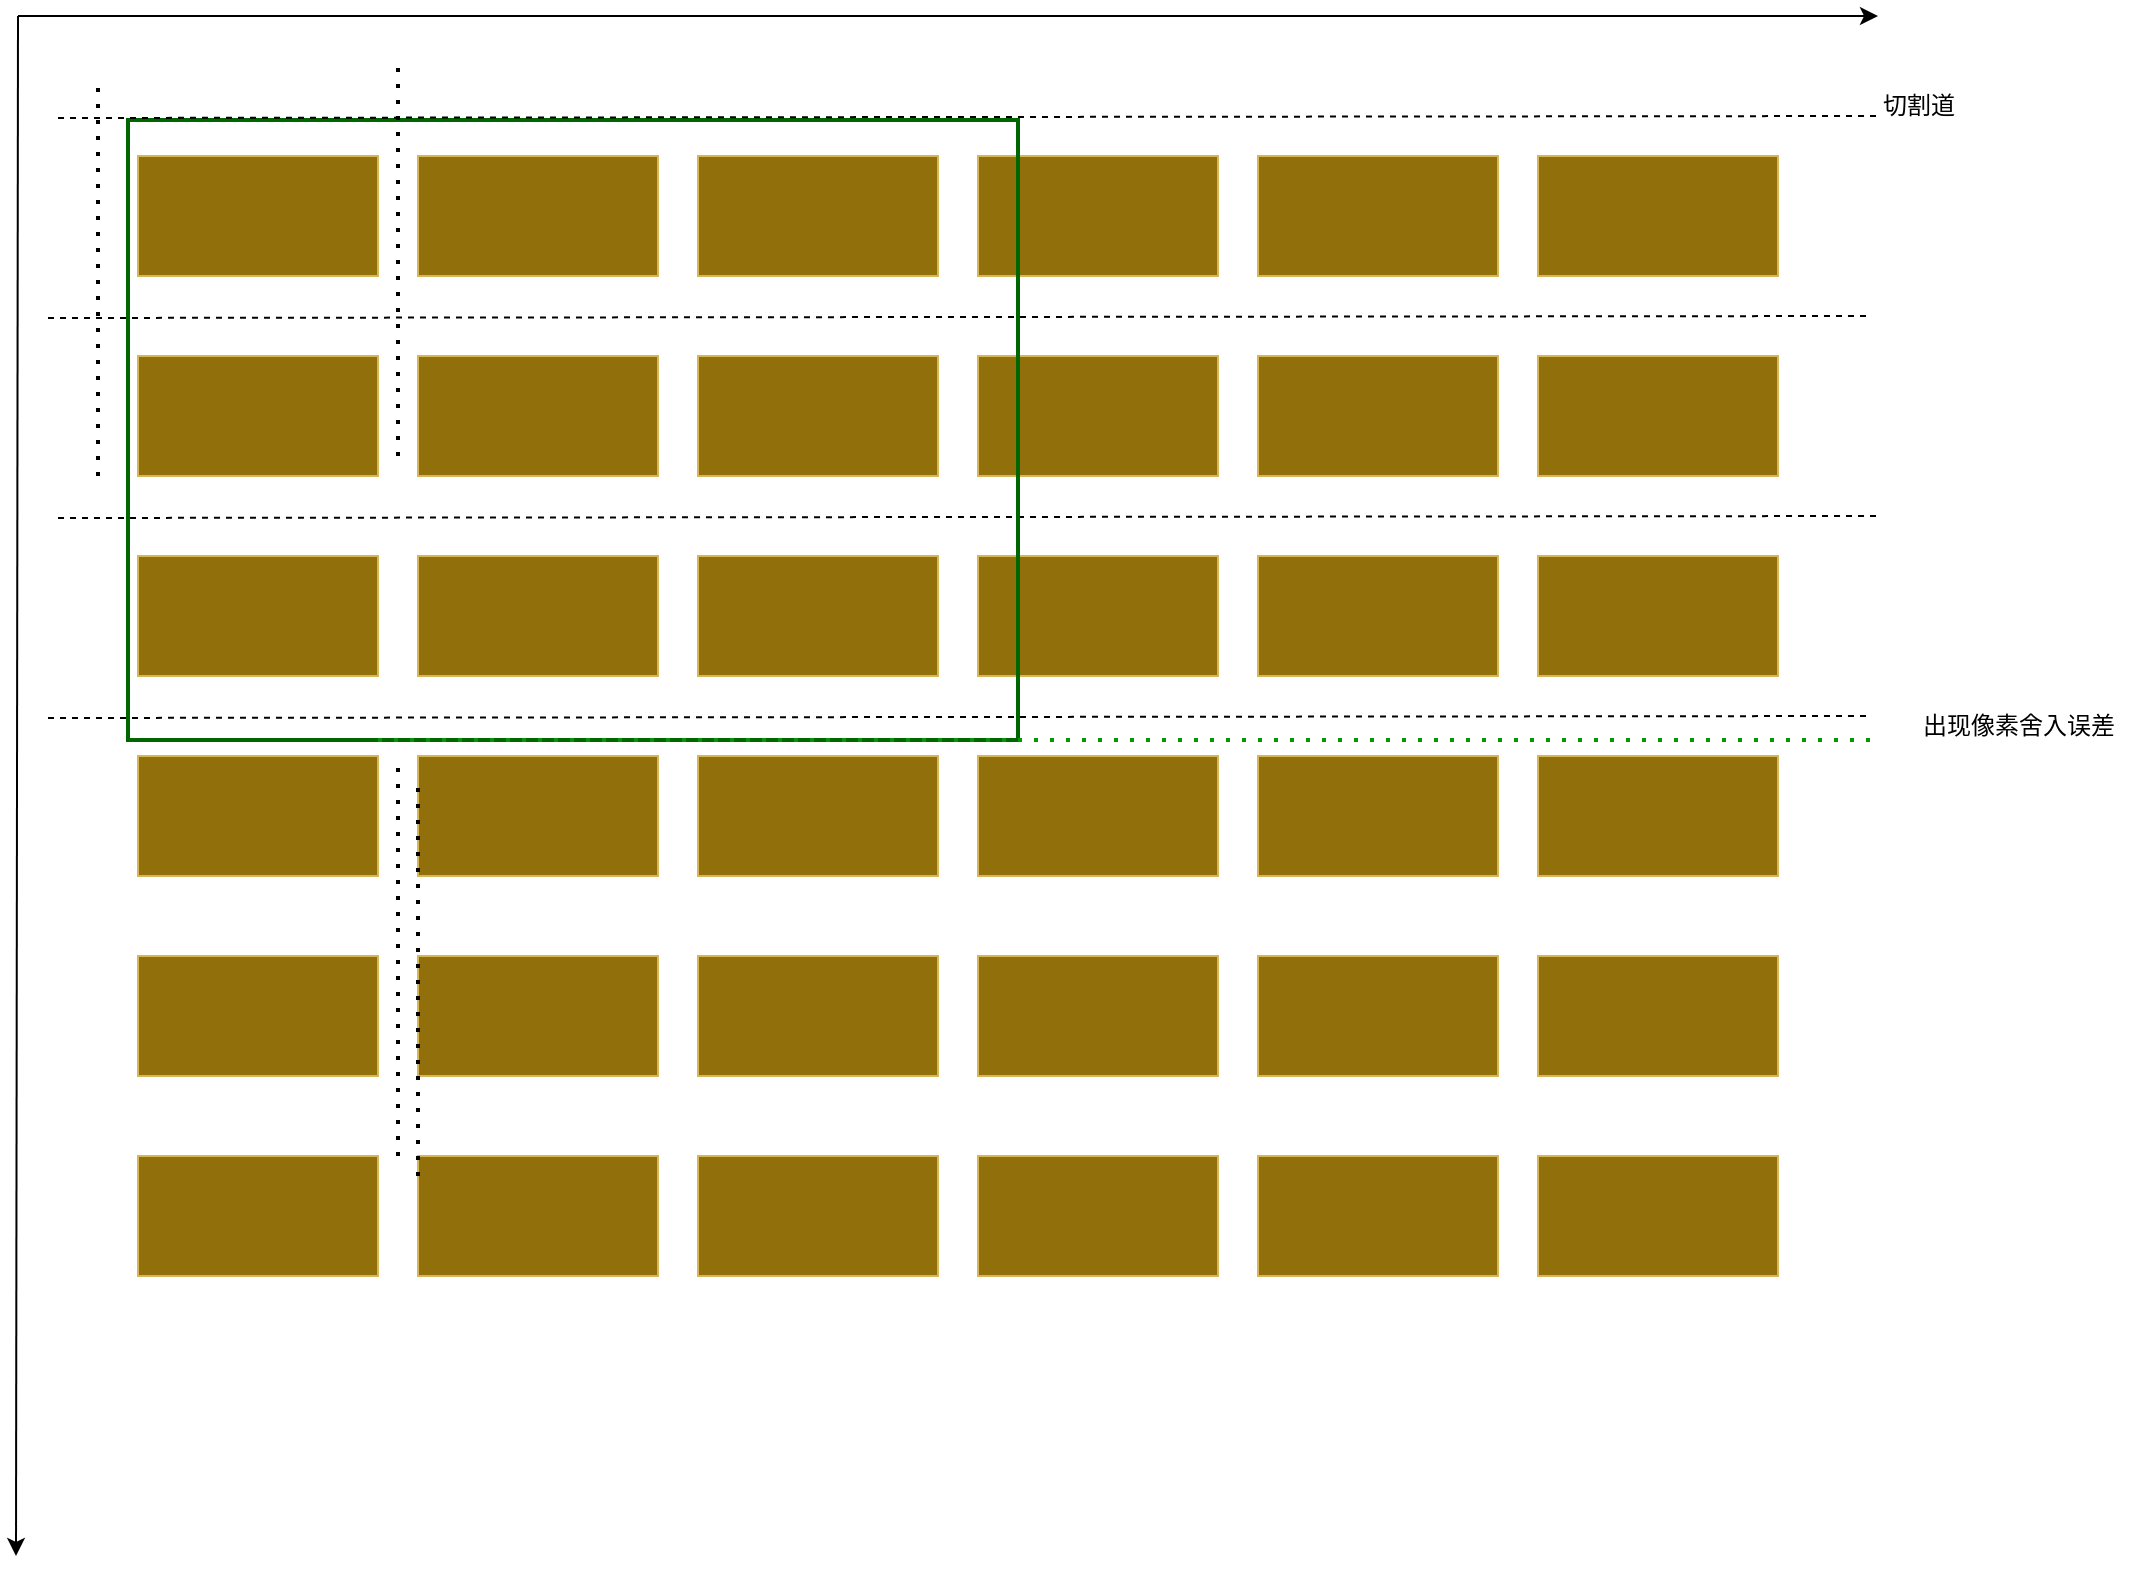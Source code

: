 <mxfile version="24.5.5" type="github">
  <diagram name="第 1 页" id="S85ZerrEzWoBYQ2yGarr">
    <mxGraphModel dx="1631" dy="884" grid="1" gridSize="10" guides="1" tooltips="1" connect="1" arrows="1" fold="1" page="1" pageScale="1" pageWidth="827" pageHeight="1169" math="0" shadow="0">
      <root>
        <mxCell id="0" />
        <mxCell id="1" parent="0" />
        <mxCell id="85RPJdIF8Ax41SNlbjqJ-44" value="" style="group;movable=0;resizable=0;rotatable=0;deletable=0;editable=0;locked=1;connectable=0;" parent="1" vertex="1" connectable="0">
          <mxGeometry x="70" y="680" width="820" height="60" as="geometry" />
        </mxCell>
        <mxCell id="85RPJdIF8Ax41SNlbjqJ-2" value="" style="rounded=0;whiteSpace=wrap;html=1;fillColor=#91700C;strokeColor=#d6b656;movable=0;resizable=0;rotatable=0;deletable=0;editable=0;locked=1;connectable=0;" parent="85RPJdIF8Ax41SNlbjqJ-44" vertex="1">
          <mxGeometry width="120" height="60" as="geometry" />
        </mxCell>
        <mxCell id="85RPJdIF8Ax41SNlbjqJ-5" value="" style="rounded=0;whiteSpace=wrap;html=1;fillColor=#91700C;strokeColor=#d6b656;movable=0;resizable=0;rotatable=0;deletable=0;editable=0;locked=1;connectable=0;" parent="85RPJdIF8Ax41SNlbjqJ-44" vertex="1">
          <mxGeometry x="140" width="120" height="60" as="geometry" />
        </mxCell>
        <mxCell id="85RPJdIF8Ax41SNlbjqJ-10" value="" style="rounded=0;whiteSpace=wrap;html=1;fillColor=#91700C;strokeColor=#d6b656;movable=0;resizable=0;rotatable=0;deletable=0;editable=0;locked=1;connectable=0;" parent="85RPJdIF8Ax41SNlbjqJ-44" vertex="1">
          <mxGeometry x="280" width="120" height="60" as="geometry" />
        </mxCell>
        <mxCell id="85RPJdIF8Ax41SNlbjqJ-14" value="" style="rounded=0;whiteSpace=wrap;html=1;fillColor=#91700C;strokeColor=#d6b656;movable=0;resizable=0;rotatable=0;deletable=0;editable=0;locked=1;connectable=0;" parent="85RPJdIF8Ax41SNlbjqJ-44" vertex="1">
          <mxGeometry x="420" width="120" height="60" as="geometry" />
        </mxCell>
        <mxCell id="85RPJdIF8Ax41SNlbjqJ-15" value="" style="rounded=0;whiteSpace=wrap;html=1;fillColor=#91700C;strokeColor=#d6b656;movable=0;resizable=0;rotatable=0;deletable=0;editable=0;locked=1;connectable=0;" parent="85RPJdIF8Ax41SNlbjqJ-44" vertex="1">
          <mxGeometry x="560" width="120" height="60" as="geometry" />
        </mxCell>
        <mxCell id="85RPJdIF8Ax41SNlbjqJ-16" value="" style="rounded=0;whiteSpace=wrap;html=1;fillColor=#91700C;strokeColor=#d6b656;movable=0;resizable=0;rotatable=0;deletable=0;editable=0;locked=1;connectable=0;" parent="85RPJdIF8Ax41SNlbjqJ-44" vertex="1">
          <mxGeometry x="700" width="120" height="60" as="geometry" />
        </mxCell>
        <mxCell id="85RPJdIF8Ax41SNlbjqJ-45" value="" style="group;movable=0;resizable=0;rotatable=0;deletable=0;editable=0;locked=1;connectable=0;" parent="1" vertex="1" connectable="0">
          <mxGeometry x="70" y="780" width="820" height="60" as="geometry" />
        </mxCell>
        <mxCell id="85RPJdIF8Ax41SNlbjqJ-46" value="" style="rounded=0;whiteSpace=wrap;html=1;fillColor=#91700C;strokeColor=#d6b656;movable=0;resizable=0;rotatable=0;deletable=0;editable=0;locked=1;connectable=0;" parent="85RPJdIF8Ax41SNlbjqJ-45" vertex="1">
          <mxGeometry width="120" height="60" as="geometry" />
        </mxCell>
        <mxCell id="85RPJdIF8Ax41SNlbjqJ-47" value="" style="rounded=0;whiteSpace=wrap;html=1;fillColor=#91700C;strokeColor=#d6b656;movable=0;resizable=0;rotatable=0;deletable=0;editable=0;locked=1;connectable=0;" parent="85RPJdIF8Ax41SNlbjqJ-45" vertex="1">
          <mxGeometry x="140" width="120" height="60" as="geometry" />
        </mxCell>
        <mxCell id="85RPJdIF8Ax41SNlbjqJ-48" value="" style="rounded=0;whiteSpace=wrap;html=1;fillColor=#91700C;strokeColor=#d6b656;movable=0;resizable=0;rotatable=0;deletable=0;editable=0;locked=1;connectable=0;" parent="85RPJdIF8Ax41SNlbjqJ-45" vertex="1">
          <mxGeometry x="280" width="120" height="60" as="geometry" />
        </mxCell>
        <mxCell id="85RPJdIF8Ax41SNlbjqJ-49" value="" style="rounded=0;whiteSpace=wrap;html=1;fillColor=#91700C;strokeColor=#d6b656;movable=0;resizable=0;rotatable=0;deletable=0;editable=0;locked=1;connectable=0;" parent="85RPJdIF8Ax41SNlbjqJ-45" vertex="1">
          <mxGeometry x="420" width="120" height="60" as="geometry" />
        </mxCell>
        <mxCell id="85RPJdIF8Ax41SNlbjqJ-50" value="" style="rounded=0;whiteSpace=wrap;html=1;fillColor=#91700C;strokeColor=#d6b656;movable=0;resizable=0;rotatable=0;deletable=0;editable=0;locked=1;connectable=0;" parent="85RPJdIF8Ax41SNlbjqJ-45" vertex="1">
          <mxGeometry x="560" width="120" height="60" as="geometry" />
        </mxCell>
        <mxCell id="85RPJdIF8Ax41SNlbjqJ-51" value="" style="rounded=0;whiteSpace=wrap;html=1;fillColor=#91700C;strokeColor=#d6b656;movable=0;resizable=0;rotatable=0;deletable=0;editable=0;locked=1;connectable=0;" parent="85RPJdIF8Ax41SNlbjqJ-45" vertex="1">
          <mxGeometry x="700" width="120" height="60" as="geometry" />
        </mxCell>
        <mxCell id="85RPJdIF8Ax41SNlbjqJ-52" value="" style="group;movable=0;resizable=0;rotatable=0;deletable=0;editable=0;locked=1;connectable=0;" parent="1" vertex="1" connectable="0">
          <mxGeometry x="70" y="880" width="820" height="90" as="geometry" />
        </mxCell>
        <mxCell id="85RPJdIF8Ax41SNlbjqJ-53" value="" style="rounded=0;whiteSpace=wrap;html=1;fillColor=#91700C;strokeColor=#d6b656;movable=0;resizable=0;rotatable=0;deletable=0;editable=0;locked=1;connectable=0;" parent="85RPJdIF8Ax41SNlbjqJ-52" vertex="1">
          <mxGeometry width="120" height="60" as="geometry" />
        </mxCell>
        <mxCell id="85RPJdIF8Ax41SNlbjqJ-54" value="" style="rounded=0;whiteSpace=wrap;html=1;fillColor=#91700C;strokeColor=#d6b656;movable=0;resizable=0;rotatable=0;deletable=0;editable=0;locked=1;connectable=0;" parent="85RPJdIF8Ax41SNlbjqJ-52" vertex="1">
          <mxGeometry x="140" width="120" height="60" as="geometry" />
        </mxCell>
        <mxCell id="85RPJdIF8Ax41SNlbjqJ-55" value="" style="rounded=0;whiteSpace=wrap;html=1;fillColor=#91700C;strokeColor=#d6b656;movable=0;resizable=0;rotatable=0;deletable=0;editable=0;locked=1;connectable=0;" parent="85RPJdIF8Ax41SNlbjqJ-52" vertex="1">
          <mxGeometry x="280" width="120" height="60" as="geometry" />
        </mxCell>
        <mxCell id="85RPJdIF8Ax41SNlbjqJ-56" value="" style="rounded=0;whiteSpace=wrap;html=1;fillColor=#91700C;strokeColor=#d6b656;movable=0;resizable=0;rotatable=0;deletable=0;editable=0;locked=1;connectable=0;" parent="85RPJdIF8Ax41SNlbjqJ-52" vertex="1">
          <mxGeometry x="420" width="120" height="60" as="geometry" />
        </mxCell>
        <mxCell id="85RPJdIF8Ax41SNlbjqJ-57" value="" style="rounded=0;whiteSpace=wrap;html=1;fillColor=#91700C;strokeColor=#d6b656;movable=0;resizable=0;rotatable=0;deletable=0;editable=0;locked=1;connectable=0;" parent="85RPJdIF8Ax41SNlbjqJ-52" vertex="1">
          <mxGeometry x="560" width="120" height="60" as="geometry" />
        </mxCell>
        <mxCell id="85RPJdIF8Ax41SNlbjqJ-58" value="" style="rounded=0;whiteSpace=wrap;html=1;fillColor=#91700C;strokeColor=#d6b656;movable=0;resizable=0;rotatable=0;deletable=0;editable=0;locked=1;connectable=0;" parent="85RPJdIF8Ax41SNlbjqJ-52" vertex="1">
          <mxGeometry x="700" width="120" height="60" as="geometry" />
        </mxCell>
        <mxCell id="85RPJdIF8Ax41SNlbjqJ-59" value="" style="group;movable=0;resizable=0;rotatable=0;deletable=0;editable=0;locked=1;connectable=0;" parent="1" vertex="1" connectable="0">
          <mxGeometry x="70" y="980" width="820" height="60" as="geometry" />
        </mxCell>
        <mxCell id="85RPJdIF8Ax41SNlbjqJ-60" value="" style="rounded=0;whiteSpace=wrap;html=1;fillColor=#91700C;strokeColor=#d6b656;movable=0;resizable=0;rotatable=0;deletable=0;editable=0;locked=1;connectable=0;" parent="85RPJdIF8Ax41SNlbjqJ-59" vertex="1">
          <mxGeometry width="120" height="60" as="geometry" />
        </mxCell>
        <mxCell id="85RPJdIF8Ax41SNlbjqJ-61" value="" style="rounded=0;whiteSpace=wrap;html=1;fillColor=#91700C;strokeColor=#d6b656;movable=0;resizable=0;rotatable=0;deletable=0;editable=0;locked=1;connectable=0;" parent="85RPJdIF8Ax41SNlbjqJ-59" vertex="1">
          <mxGeometry x="140" width="120" height="60" as="geometry" />
        </mxCell>
        <mxCell id="85RPJdIF8Ax41SNlbjqJ-62" value="" style="rounded=0;whiteSpace=wrap;html=1;fillColor=#91700C;strokeColor=#d6b656;movable=0;resizable=0;rotatable=0;deletable=0;editable=0;locked=1;connectable=0;" parent="85RPJdIF8Ax41SNlbjqJ-59" vertex="1">
          <mxGeometry x="280" width="120" height="60" as="geometry" />
        </mxCell>
        <mxCell id="85RPJdIF8Ax41SNlbjqJ-63" value="" style="rounded=0;whiteSpace=wrap;html=1;fillColor=#91700C;strokeColor=#d6b656;movable=0;resizable=0;rotatable=0;deletable=0;editable=0;locked=1;connectable=0;" parent="85RPJdIF8Ax41SNlbjqJ-59" vertex="1">
          <mxGeometry x="420" width="120" height="60" as="geometry" />
        </mxCell>
        <mxCell id="85RPJdIF8Ax41SNlbjqJ-64" value="" style="rounded=0;whiteSpace=wrap;html=1;fillColor=#91700C;strokeColor=#d6b656;movable=0;resizable=0;rotatable=0;deletable=0;editable=0;locked=1;connectable=0;" parent="85RPJdIF8Ax41SNlbjqJ-59" vertex="1">
          <mxGeometry x="560" width="120" height="60" as="geometry" />
        </mxCell>
        <mxCell id="85RPJdIF8Ax41SNlbjqJ-65" value="" style="rounded=0;whiteSpace=wrap;html=1;fillColor=#91700C;strokeColor=#d6b656;movable=0;resizable=0;rotatable=0;deletable=0;editable=0;locked=1;connectable=0;" parent="85RPJdIF8Ax41SNlbjqJ-59" vertex="1">
          <mxGeometry x="700" width="120" height="60" as="geometry" />
        </mxCell>
        <mxCell id="85RPJdIF8Ax41SNlbjqJ-66" value="" style="group;movable=0;resizable=0;rotatable=0;deletable=0;editable=0;locked=1;connectable=0;" parent="1" vertex="1" connectable="0">
          <mxGeometry x="70" y="1080" width="820" height="60" as="geometry" />
        </mxCell>
        <mxCell id="85RPJdIF8Ax41SNlbjqJ-67" value="" style="rounded=0;whiteSpace=wrap;html=1;fillColor=#91700C;strokeColor=#d6b656;movable=0;resizable=0;rotatable=0;deletable=0;editable=0;locked=1;connectable=0;" parent="85RPJdIF8Ax41SNlbjqJ-66" vertex="1">
          <mxGeometry width="120" height="60" as="geometry" />
        </mxCell>
        <mxCell id="85RPJdIF8Ax41SNlbjqJ-68" value="" style="rounded=0;whiteSpace=wrap;html=1;fillColor=#91700C;strokeColor=#d6b656;movable=0;resizable=0;rotatable=0;deletable=0;editable=0;locked=1;connectable=0;" parent="85RPJdIF8Ax41SNlbjqJ-66" vertex="1">
          <mxGeometry x="140" width="120" height="60" as="geometry" />
        </mxCell>
        <mxCell id="85RPJdIF8Ax41SNlbjqJ-69" value="" style="rounded=0;whiteSpace=wrap;html=1;fillColor=#91700C;strokeColor=#d6b656;movable=0;resizable=0;rotatable=0;deletable=0;editable=0;locked=1;connectable=0;" parent="85RPJdIF8Ax41SNlbjqJ-66" vertex="1">
          <mxGeometry x="280" width="120" height="60" as="geometry" />
        </mxCell>
        <mxCell id="85RPJdIF8Ax41SNlbjqJ-70" value="" style="rounded=0;whiteSpace=wrap;html=1;fillColor=#91700C;strokeColor=#d6b656;movable=0;resizable=0;rotatable=0;deletable=0;editable=0;locked=1;connectable=0;" parent="85RPJdIF8Ax41SNlbjqJ-66" vertex="1">
          <mxGeometry x="420" width="120" height="60" as="geometry" />
        </mxCell>
        <mxCell id="85RPJdIF8Ax41SNlbjqJ-71" value="" style="rounded=0;whiteSpace=wrap;html=1;fillColor=#91700C;strokeColor=#d6b656;movable=0;resizable=0;rotatable=0;deletable=0;editable=0;locked=1;connectable=0;" parent="85RPJdIF8Ax41SNlbjqJ-66" vertex="1">
          <mxGeometry x="560" width="120" height="60" as="geometry" />
        </mxCell>
        <mxCell id="85RPJdIF8Ax41SNlbjqJ-72" value="" style="rounded=0;whiteSpace=wrap;html=1;fillColor=#91700C;strokeColor=#d6b656;movable=0;resizable=0;rotatable=0;deletable=0;editable=0;locked=1;connectable=0;" parent="85RPJdIF8Ax41SNlbjqJ-66" vertex="1">
          <mxGeometry x="700" width="120" height="60" as="geometry" />
        </mxCell>
        <mxCell id="85RPJdIF8Ax41SNlbjqJ-73" value="" style="group;movable=0;resizable=0;rotatable=0;deletable=0;editable=0;locked=1;connectable=0;" parent="1" vertex="1" connectable="0">
          <mxGeometry x="70" y="1180" width="820" height="60" as="geometry" />
        </mxCell>
        <mxCell id="85RPJdIF8Ax41SNlbjqJ-74" value="" style="rounded=0;whiteSpace=wrap;html=1;fillColor=#91700C;strokeColor=#d6b656;movable=0;resizable=0;rotatable=0;deletable=0;editable=0;locked=1;connectable=0;" parent="85RPJdIF8Ax41SNlbjqJ-73" vertex="1">
          <mxGeometry width="120" height="60" as="geometry" />
        </mxCell>
        <mxCell id="85RPJdIF8Ax41SNlbjqJ-75" value="" style="rounded=0;whiteSpace=wrap;html=1;fillColor=#91700C;strokeColor=#d6b656;movable=0;resizable=0;rotatable=0;deletable=0;editable=0;locked=1;connectable=0;" parent="85RPJdIF8Ax41SNlbjqJ-73" vertex="1">
          <mxGeometry x="140" width="120" height="60" as="geometry" />
        </mxCell>
        <mxCell id="85RPJdIF8Ax41SNlbjqJ-76" value="" style="rounded=0;whiteSpace=wrap;html=1;fillColor=#91700C;strokeColor=#d6b656;movable=0;resizable=0;rotatable=0;deletable=0;editable=0;locked=1;connectable=0;" parent="85RPJdIF8Ax41SNlbjqJ-73" vertex="1">
          <mxGeometry x="280" width="120" height="60" as="geometry" />
        </mxCell>
        <mxCell id="85RPJdIF8Ax41SNlbjqJ-77" value="" style="rounded=0;whiteSpace=wrap;html=1;fillColor=#91700C;strokeColor=#d6b656;movable=0;resizable=0;rotatable=0;deletable=0;editable=0;locked=1;connectable=0;" parent="85RPJdIF8Ax41SNlbjqJ-73" vertex="1">
          <mxGeometry x="420" width="120" height="60" as="geometry" />
        </mxCell>
        <mxCell id="85RPJdIF8Ax41SNlbjqJ-78" value="" style="rounded=0;whiteSpace=wrap;html=1;fillColor=#91700C;strokeColor=#d6b656;movable=0;resizable=0;rotatable=0;deletable=0;editable=0;locked=1;connectable=0;" parent="85RPJdIF8Ax41SNlbjqJ-73" vertex="1">
          <mxGeometry x="560" width="120" height="60" as="geometry" />
        </mxCell>
        <mxCell id="85RPJdIF8Ax41SNlbjqJ-79" value="" style="rounded=0;whiteSpace=wrap;html=1;fillColor=#91700C;strokeColor=#d6b656;movable=0;resizable=0;rotatable=0;deletable=0;editable=0;locked=1;connectable=0;" parent="85RPJdIF8Ax41SNlbjqJ-73" vertex="1">
          <mxGeometry x="700" width="120" height="60" as="geometry" />
        </mxCell>
        <mxCell id="85RPJdIF8Ax41SNlbjqJ-84" value="" style="group;movable=0;resizable=0;rotatable=0;deletable=0;editable=0;locked=1;connectable=0;" parent="1" vertex="1" connectable="0">
          <mxGeometry x="9" y="610" width="931" height="770" as="geometry" />
        </mxCell>
        <mxCell id="85RPJdIF8Ax41SNlbjqJ-82" value="" style="endArrow=classic;html=1;rounded=0;" parent="85RPJdIF8Ax41SNlbjqJ-84" edge="1">
          <mxGeometry width="50" height="50" relative="1" as="geometry">
            <mxPoint x="1" as="sourcePoint" />
            <mxPoint x="931" as="targetPoint" />
          </mxGeometry>
        </mxCell>
        <mxCell id="85RPJdIF8Ax41SNlbjqJ-83" value="" style="endArrow=classic;html=1;rounded=0;" parent="85RPJdIF8Ax41SNlbjqJ-84" edge="1">
          <mxGeometry width="50" height="50" relative="1" as="geometry">
            <mxPoint x="1" as="sourcePoint" />
            <mxPoint y="770" as="targetPoint" />
          </mxGeometry>
        </mxCell>
        <mxCell id="85RPJdIF8Ax41SNlbjqJ-87" value="" style="endArrow=none;html=1;rounded=0;dashed=1;movable=0;resizable=0;rotatable=0;deletable=0;editable=0;locked=1;connectable=0;" parent="1" edge="1">
          <mxGeometry width="50" height="50" relative="1" as="geometry">
            <mxPoint x="25" y="761" as="sourcePoint" />
            <mxPoint x="935" y="760" as="targetPoint" />
          </mxGeometry>
        </mxCell>
        <mxCell id="85RPJdIF8Ax41SNlbjqJ-88" value="" style="endArrow=none;html=1;rounded=0;dashed=1;movable=0;resizable=0;rotatable=0;deletable=0;editable=0;locked=1;connectable=0;" parent="1" edge="1">
          <mxGeometry width="50" height="50" relative="1" as="geometry">
            <mxPoint x="30" y="861" as="sourcePoint" />
            <mxPoint x="940" y="860" as="targetPoint" />
          </mxGeometry>
        </mxCell>
        <mxCell id="85RPJdIF8Ax41SNlbjqJ-90" value="" style="rounded=0;whiteSpace=wrap;html=1;strokeWidth=2;strokeColor=#006600;fillColor=none;movable=1;resizable=1;rotatable=1;deletable=1;editable=1;locked=0;connectable=1;" parent="1" vertex="1">
          <mxGeometry x="65" y="662" width="445" height="310" as="geometry" />
        </mxCell>
        <mxCell id="85RPJdIF8Ax41SNlbjqJ-89" value="" style="endArrow=none;html=1;rounded=0;dashed=1;movable=0;resizable=0;rotatable=0;deletable=0;editable=0;locked=1;connectable=0;" parent="1" edge="1">
          <mxGeometry width="50" height="50" relative="1" as="geometry">
            <mxPoint x="25" y="961" as="sourcePoint" />
            <mxPoint x="935" y="960" as="targetPoint" />
          </mxGeometry>
        </mxCell>
        <mxCell id="85RPJdIF8Ax41SNlbjqJ-91" value="" style="endArrow=none;html=1;rounded=0;dashed=1;movable=0;resizable=0;rotatable=0;deletable=0;editable=0;locked=1;connectable=0;" parent="1" edge="1">
          <mxGeometry width="50" height="50" relative="1" as="geometry">
            <mxPoint x="30" y="661" as="sourcePoint" />
            <mxPoint x="940" y="660" as="targetPoint" />
          </mxGeometry>
        </mxCell>
        <mxCell id="85RPJdIF8Ax41SNlbjqJ-93" value="" style="endArrow=none;dashed=1;html=1;dashPattern=1 3;strokeWidth=2;rounded=0;" parent="1" edge="1">
          <mxGeometry width="50" height="50" relative="1" as="geometry">
            <mxPoint x="50" y="840" as="sourcePoint" />
            <mxPoint x="50" y="640" as="targetPoint" />
          </mxGeometry>
        </mxCell>
        <mxCell id="85RPJdIF8Ax41SNlbjqJ-94" value="" style="endArrow=none;dashed=1;html=1;dashPattern=1 3;strokeWidth=2;rounded=0;" parent="1" edge="1">
          <mxGeometry width="50" height="50" relative="1" as="geometry">
            <mxPoint x="200" y="1180" as="sourcePoint" />
            <mxPoint x="200" y="980" as="targetPoint" />
          </mxGeometry>
        </mxCell>
        <mxCell id="85RPJdIF8Ax41SNlbjqJ-95" value="" style="endArrow=none;dashed=1;html=1;dashPattern=1 3;strokeWidth=2;rounded=0;" parent="1" edge="1">
          <mxGeometry width="50" height="50" relative="1" as="geometry">
            <mxPoint x="210" y="1190" as="sourcePoint" />
            <mxPoint x="210" y="990" as="targetPoint" />
          </mxGeometry>
        </mxCell>
        <mxCell id="85RPJdIF8Ax41SNlbjqJ-96" value="" style="endArrow=none;dashed=1;html=1;dashPattern=1 3;strokeWidth=2;rounded=0;" parent="1" edge="1">
          <mxGeometry width="50" height="50" relative="1" as="geometry">
            <mxPoint x="200" y="830" as="sourcePoint" />
            <mxPoint x="200" y="630" as="targetPoint" />
          </mxGeometry>
        </mxCell>
        <mxCell id="QmxcnJicYE2JuXU5Kt_q-1" value="切割道" style="text;html=1;align=center;verticalAlign=middle;resizable=0;points=[];autosize=1;strokeColor=none;fillColor=none;" vertex="1" parent="1">
          <mxGeometry x="930" y="640" width="60" height="30" as="geometry" />
        </mxCell>
        <mxCell id="QmxcnJicYE2JuXU5Kt_q-3" value="" style="endArrow=none;dashed=1;html=1;dashPattern=1 3;strokeWidth=2;rounded=0;fillColor=#d80073;strokeColor=#009900;" edge="1" parent="1">
          <mxGeometry width="50" height="50" relative="1" as="geometry">
            <mxPoint x="190" y="972" as="sourcePoint" />
            <mxPoint x="940" y="972" as="targetPoint" />
          </mxGeometry>
        </mxCell>
        <mxCell id="QmxcnJicYE2JuXU5Kt_q-4" value="出现像素舍入误差" style="text;html=1;align=center;verticalAlign=middle;resizable=0;points=[];autosize=1;strokeColor=none;fillColor=none;" vertex="1" parent="1">
          <mxGeometry x="950" y="950" width="120" height="30" as="geometry" />
        </mxCell>
      </root>
    </mxGraphModel>
  </diagram>
</mxfile>
